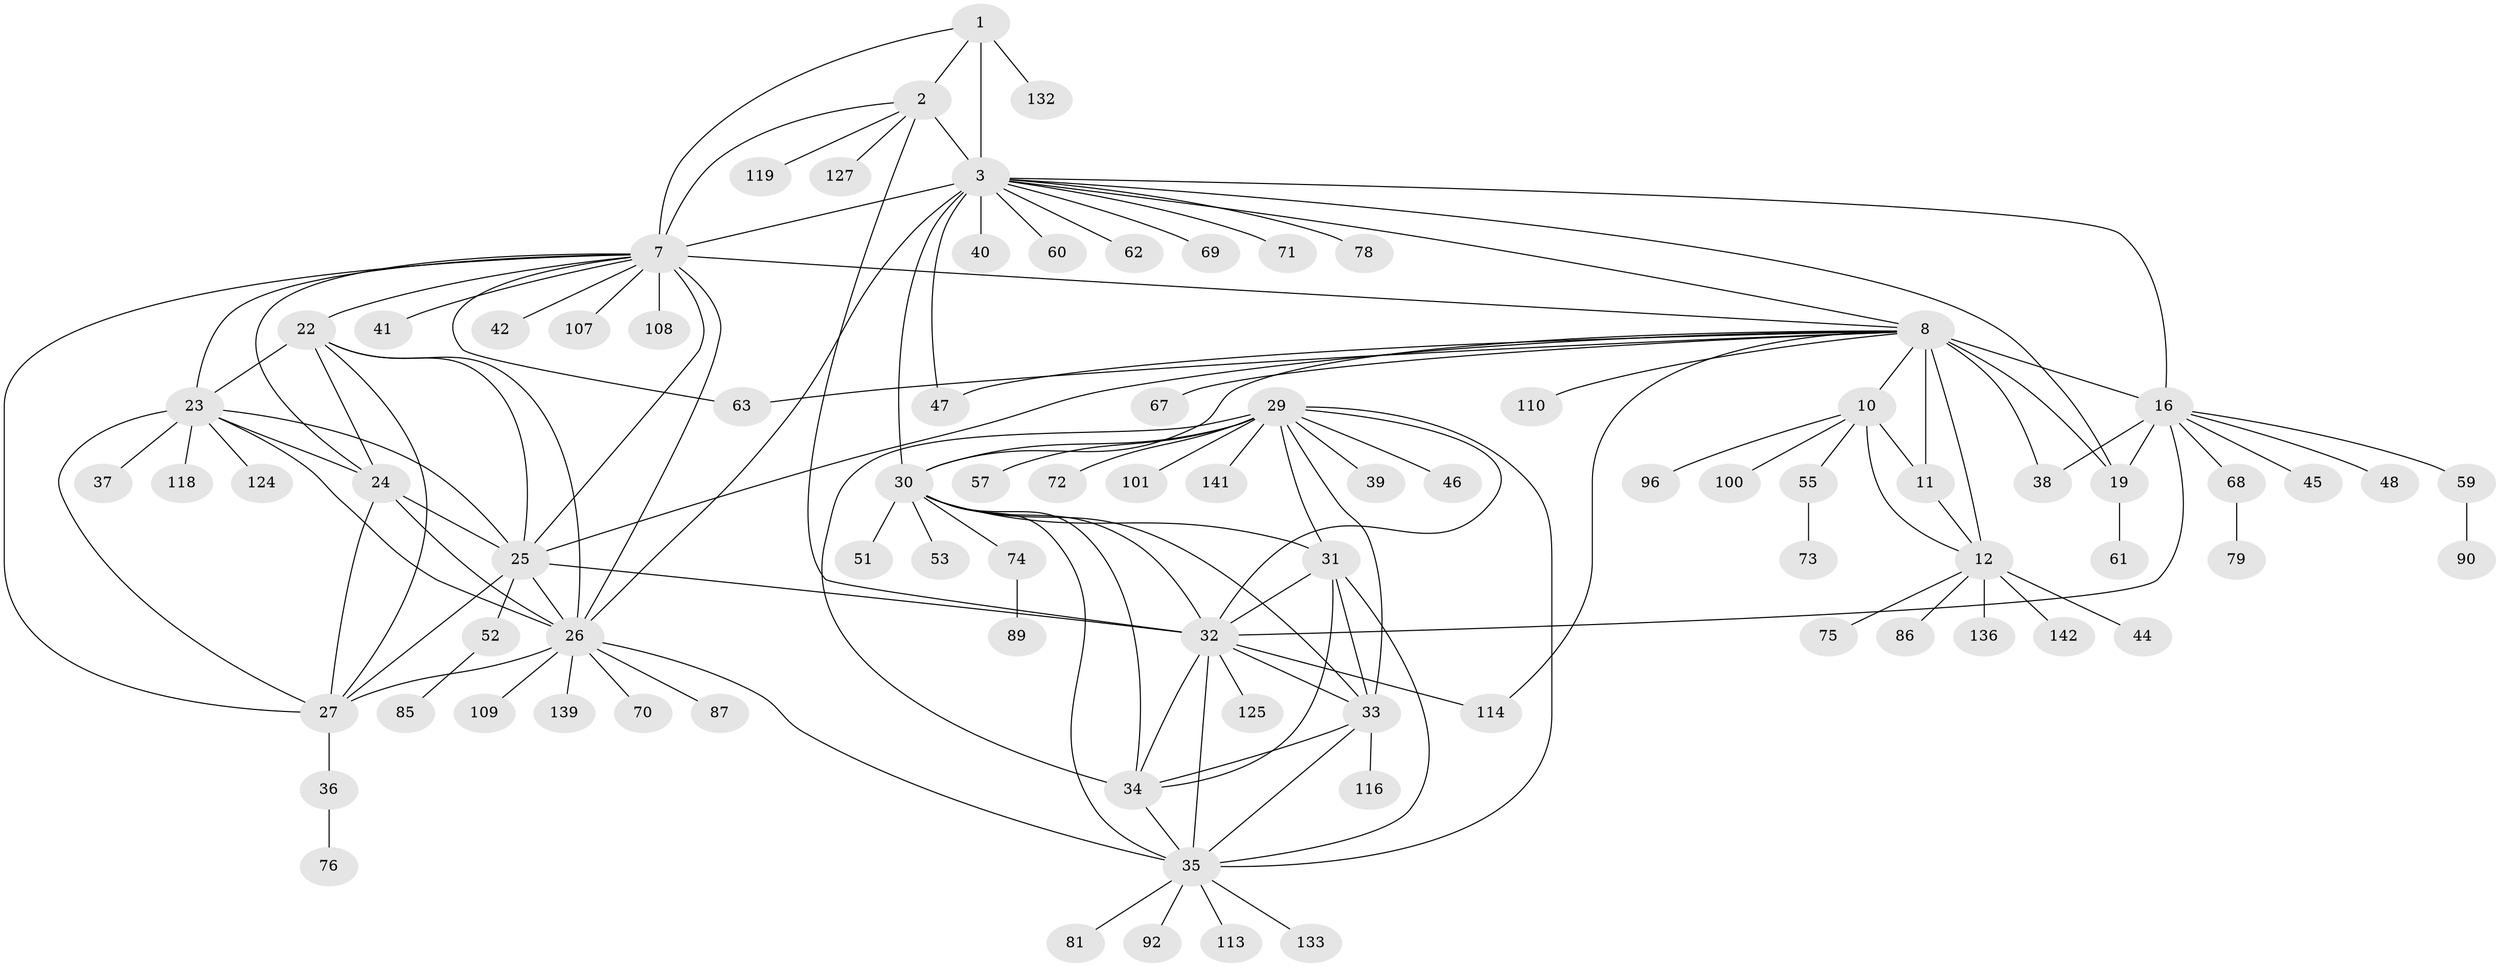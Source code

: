 // original degree distribution, {7: 0.055944055944055944, 9: 0.055944055944055944, 16: 0.006993006993006993, 13: 0.006993006993006993, 15: 0.006993006993006993, 8: 0.027972027972027972, 10: 0.02097902097902098, 6: 0.013986013986013986, 11: 0.02097902097902098, 12: 0.027972027972027972, 2: 0.14685314685314685, 1: 0.5944055944055944, 3: 0.013986013986013986}
// Generated by graph-tools (version 1.1) at 2025/19/03/04/25 18:19:52]
// undirected, 85 vertices, 135 edges
graph export_dot {
graph [start="1"]
  node [color=gray90,style=filled];
  1;
  2;
  3 [super="+143+104+4+5"];
  7 [super="+66+28+105"];
  8 [super="+13+9+49"];
  10;
  11 [super="+93+64"];
  12 [super="+14"];
  16 [super="+17+138+134+18"];
  19;
  22 [super="+99"];
  23;
  24 [super="+43+50"];
  25 [super="+120"];
  26;
  27 [super="+77"];
  29;
  30 [super="+95"];
  31 [super="+135"];
  32;
  33;
  34;
  35;
  36;
  37;
  38;
  39;
  40;
  41;
  42;
  44;
  45;
  46;
  47 [super="+102"];
  48 [super="+115"];
  51;
  52;
  53;
  55;
  57;
  59;
  60 [super="+117+129"];
  61;
  62;
  63 [super="+97"];
  67 [super="+128"];
  68;
  69;
  70;
  71;
  72;
  73;
  74;
  75;
  76;
  78;
  79;
  81;
  85;
  86;
  87;
  89;
  90;
  92;
  96;
  100;
  101 [super="+121"];
  107;
  108;
  109;
  110;
  113 [super="+131"];
  114 [super="+126"];
  116;
  118;
  119;
  124;
  125;
  127;
  132;
  133;
  136;
  139;
  141;
  142;
  1 -- 2;
  1 -- 3 [weight=4];
  1 -- 7;
  1 -- 132;
  2 -- 3 [weight=4];
  2 -- 7;
  2 -- 32;
  2 -- 119;
  2 -- 127;
  3 -- 7 [weight=4];
  3 -- 71;
  3 -- 69;
  3 -- 40;
  3 -- 78;
  3 -- 16 [weight=4];
  3 -- 47;
  3 -- 19;
  3 -- 62;
  3 -- 26;
  3 -- 60;
  3 -- 30;
  3 -- 8 [weight=2];
  7 -- 41;
  7 -- 107;
  7 -- 108;
  7 -- 63;
  7 -- 8;
  7 -- 42;
  7 -- 22;
  7 -- 23;
  7 -- 24;
  7 -- 25;
  7 -- 26;
  7 -- 27;
  8 -- 10 [weight=3];
  8 -- 11 [weight=3];
  8 -- 12 [weight=6];
  8 -- 110;
  8 -- 67;
  8 -- 38;
  8 -- 47;
  8 -- 16 [weight=4];
  8 -- 114;
  8 -- 19;
  8 -- 25;
  8 -- 30;
  8 -- 63;
  10 -- 11;
  10 -- 12 [weight=2];
  10 -- 55;
  10 -- 96;
  10 -- 100;
  11 -- 12 [weight=2];
  12 -- 44;
  12 -- 136;
  12 -- 142;
  12 -- 75;
  12 -- 86;
  16 -- 19 [weight=4];
  16 -- 38;
  16 -- 32;
  16 -- 68;
  16 -- 45;
  16 -- 48;
  16 -- 59;
  19 -- 61;
  22 -- 23;
  22 -- 24;
  22 -- 25;
  22 -- 26;
  22 -- 27;
  23 -- 24;
  23 -- 25;
  23 -- 26;
  23 -- 27;
  23 -- 37;
  23 -- 118;
  23 -- 124;
  24 -- 25;
  24 -- 26;
  24 -- 27;
  25 -- 26;
  25 -- 27;
  25 -- 52;
  25 -- 32;
  26 -- 27;
  26 -- 35;
  26 -- 70;
  26 -- 87;
  26 -- 109;
  26 -- 139;
  27 -- 36;
  29 -- 30;
  29 -- 31;
  29 -- 32;
  29 -- 33;
  29 -- 34;
  29 -- 35;
  29 -- 39;
  29 -- 46;
  29 -- 57;
  29 -- 72;
  29 -- 101;
  29 -- 141;
  30 -- 31;
  30 -- 32;
  30 -- 33;
  30 -- 34;
  30 -- 35;
  30 -- 51;
  30 -- 53;
  30 -- 74;
  31 -- 32;
  31 -- 33;
  31 -- 34;
  31 -- 35;
  32 -- 33;
  32 -- 34;
  32 -- 35;
  32 -- 114;
  32 -- 125;
  33 -- 34;
  33 -- 35;
  33 -- 116;
  34 -- 35;
  35 -- 81;
  35 -- 92;
  35 -- 113;
  35 -- 133;
  36 -- 76;
  52 -- 85;
  55 -- 73;
  59 -- 90;
  68 -- 79;
  74 -- 89;
}

